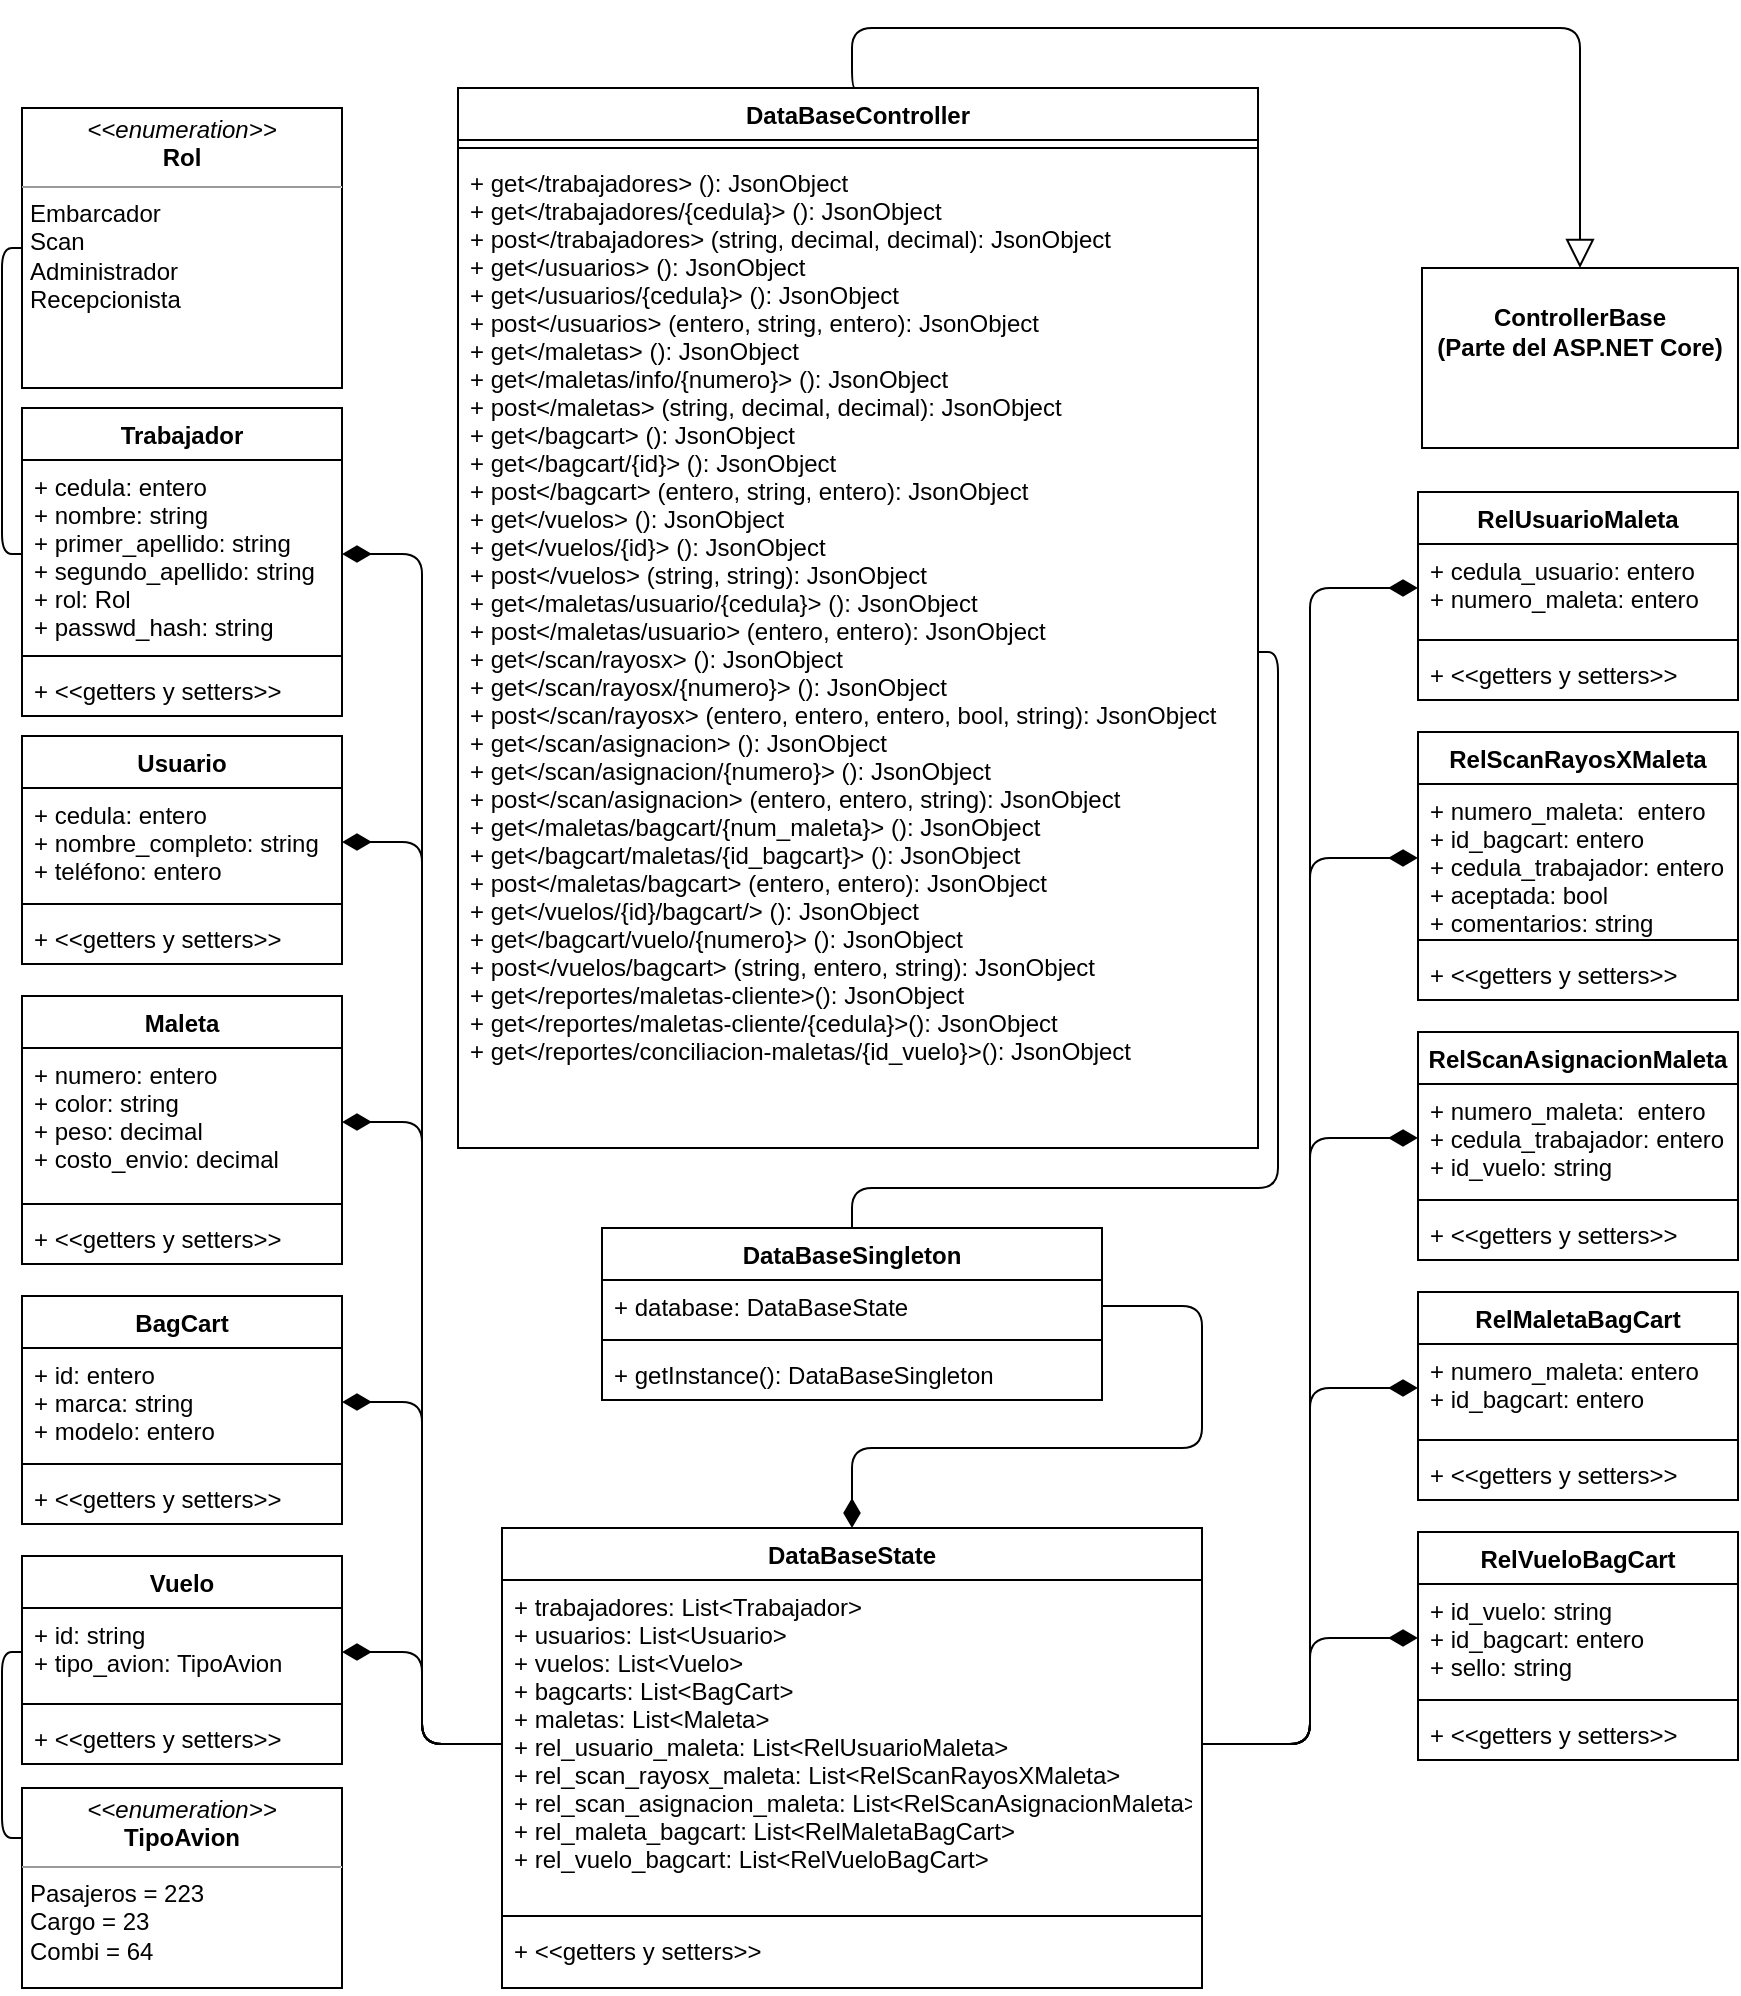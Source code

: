 <mxfile scale="1.25" border="5">
    <diagram id="zMlAiw_C9U-epZe1hOtb" name="RestAPI">
        <mxGraphModel dx="2008" dy="1547" grid="1" gridSize="10" guides="1" tooltips="1" connect="1" arrows="1" fold="1" page="1" pageScale="1" pageWidth="850" pageHeight="1100" math="0" shadow="0">
            <root>
                <mxCell id="0"/>
                <mxCell id="1" parent="0"/>
                <mxCell id="10" value="Trabajador" style="swimlane;fontStyle=1;align=center;verticalAlign=top;childLayout=stackLayout;horizontal=1;startSize=26;horizontalStack=0;resizeParent=1;resizeParentMax=0;resizeLast=0;collapsible=1;marginBottom=0;" parent="1" vertex="1">
                    <mxGeometry x="-420" y="-160" width="160" height="154" as="geometry"/>
                </mxCell>
                <mxCell id="11" value="+ cedula: entero&#10;+ nombre: string&#10;+ primer_apellido: string&#10;+ segundo_apellido: string&#10;+ rol: Rol&#10;+ passwd_hash: string" style="text;strokeColor=none;fillColor=none;align=left;verticalAlign=top;spacingLeft=4;spacingRight=4;overflow=hidden;rotatable=0;points=[[0,0.5],[1,0.5]];portConstraint=eastwest;" parent="10" vertex="1">
                    <mxGeometry y="26" width="160" height="94" as="geometry"/>
                </mxCell>
                <mxCell id="12" value="" style="line;strokeWidth=1;fillColor=none;align=left;verticalAlign=middle;spacingTop=-1;spacingLeft=3;spacingRight=3;rotatable=0;labelPosition=right;points=[];portConstraint=eastwest;" parent="10" vertex="1">
                    <mxGeometry y="120" width="160" height="8" as="geometry"/>
                </mxCell>
                <mxCell id="13" value="+ &lt;&lt;getters y setters&gt;&gt;" style="text;strokeColor=none;fillColor=none;align=left;verticalAlign=top;spacingLeft=4;spacingRight=4;overflow=hidden;rotatable=0;points=[[0,0.5],[1,0.5]];portConstraint=eastwest;" parent="10" vertex="1">
                    <mxGeometry y="128" width="160" height="26" as="geometry"/>
                </mxCell>
                <mxCell id="14" value="Usuario" style="swimlane;fontStyle=1;align=center;verticalAlign=top;childLayout=stackLayout;horizontal=1;startSize=26;horizontalStack=0;resizeParent=1;resizeParentMax=0;resizeLast=0;collapsible=1;marginBottom=0;" parent="1" vertex="1">
                    <mxGeometry x="-420" y="4" width="160" height="114" as="geometry"/>
                </mxCell>
                <mxCell id="15" value="+ cedula: entero&#10;+ nombre_completo: string&#10;+ teléfono: entero" style="text;strokeColor=none;fillColor=none;align=left;verticalAlign=top;spacingLeft=4;spacingRight=4;overflow=hidden;rotatable=0;points=[[0,0.5],[1,0.5]];portConstraint=eastwest;" parent="14" vertex="1">
                    <mxGeometry y="26" width="160" height="54" as="geometry"/>
                </mxCell>
                <mxCell id="16" value="" style="line;strokeWidth=1;fillColor=none;align=left;verticalAlign=middle;spacingTop=-1;spacingLeft=3;spacingRight=3;rotatable=0;labelPosition=right;points=[];portConstraint=eastwest;" parent="14" vertex="1">
                    <mxGeometry y="80" width="160" height="8" as="geometry"/>
                </mxCell>
                <mxCell id="17" value="+ &lt;&lt;getters y setters&gt;&gt;" style="text;strokeColor=none;fillColor=none;align=left;verticalAlign=top;spacingLeft=4;spacingRight=4;overflow=hidden;rotatable=0;points=[[0,0.5],[1,0.5]];portConstraint=eastwest;" parent="14" vertex="1">
                    <mxGeometry y="88" width="160" height="26" as="geometry"/>
                </mxCell>
                <mxCell id="18" value="&lt;p style=&quot;margin: 0px ; margin-top: 4px ; text-align: center&quot;&gt;&lt;i&gt;&amp;lt;&amp;lt;enumeration&amp;gt;&amp;gt;&lt;/i&gt;&lt;br&gt;&lt;b&gt;Rol&lt;/b&gt;&lt;/p&gt;&lt;hr size=&quot;1&quot;&gt;&lt;p style=&quot;margin: 0px ; margin-left: 4px&quot;&gt;Embarcador&lt;/p&gt;&lt;p style=&quot;margin: 0px ; margin-left: 4px&quot;&gt;Scan&lt;/p&gt;&lt;p style=&quot;margin: 0px ; margin-left: 4px&quot;&gt;Administrador&lt;/p&gt;&lt;p style=&quot;margin: 0px ; margin-left: 4px&quot;&gt;Recepcionista&lt;/p&gt;" style="verticalAlign=top;align=left;overflow=fill;fontSize=12;fontFamily=Helvetica;html=1;" parent="1" vertex="1">
                    <mxGeometry x="-420" y="-310" width="160" height="140" as="geometry"/>
                </mxCell>
                <mxCell id="19" value="BagCart" style="swimlane;fontStyle=1;align=center;verticalAlign=top;childLayout=stackLayout;horizontal=1;startSize=26;horizontalStack=0;resizeParent=1;resizeParentMax=0;resizeLast=0;collapsible=1;marginBottom=0;" parent="1" vertex="1">
                    <mxGeometry x="-420" y="284" width="160" height="114" as="geometry"/>
                </mxCell>
                <mxCell id="20" value="+ id: entero&#10;+ marca: string&#10;+ modelo: entero&#10;" style="text;strokeColor=none;fillColor=none;align=left;verticalAlign=top;spacingLeft=4;spacingRight=4;overflow=hidden;rotatable=0;points=[[0,0.5],[1,0.5]];portConstraint=eastwest;" parent="19" vertex="1">
                    <mxGeometry y="26" width="160" height="54" as="geometry"/>
                </mxCell>
                <mxCell id="21" value="" style="line;strokeWidth=1;fillColor=none;align=left;verticalAlign=middle;spacingTop=-1;spacingLeft=3;spacingRight=3;rotatable=0;labelPosition=right;points=[];portConstraint=eastwest;" parent="19" vertex="1">
                    <mxGeometry y="80" width="160" height="8" as="geometry"/>
                </mxCell>
                <mxCell id="22" value="+ &lt;&lt;getters y setters&gt;&gt;" style="text;strokeColor=none;fillColor=none;align=left;verticalAlign=top;spacingLeft=4;spacingRight=4;overflow=hidden;rotatable=0;points=[[0,0.5],[1,0.5]];portConstraint=eastwest;" parent="19" vertex="1">
                    <mxGeometry y="88" width="160" height="26" as="geometry"/>
                </mxCell>
                <mxCell id="23" value="Vuelo" style="swimlane;fontStyle=1;align=center;verticalAlign=top;childLayout=stackLayout;horizontal=1;startSize=26;horizontalStack=0;resizeParent=1;resizeParentMax=0;resizeLast=0;collapsible=1;marginBottom=0;" parent="1" vertex="1">
                    <mxGeometry x="-420" y="414" width="160" height="104" as="geometry"/>
                </mxCell>
                <mxCell id="24" value="+ id: string&#10;+ tipo_avion: TipoAvion" style="text;strokeColor=none;fillColor=none;align=left;verticalAlign=top;spacingLeft=4;spacingRight=4;overflow=hidden;rotatable=0;points=[[0,0.5],[1,0.5]];portConstraint=eastwest;" parent="23" vertex="1">
                    <mxGeometry y="26" width="160" height="44" as="geometry"/>
                </mxCell>
                <mxCell id="25" value="" style="line;strokeWidth=1;fillColor=none;align=left;verticalAlign=middle;spacingTop=-1;spacingLeft=3;spacingRight=3;rotatable=0;labelPosition=right;points=[];portConstraint=eastwest;" parent="23" vertex="1">
                    <mxGeometry y="70" width="160" height="8" as="geometry"/>
                </mxCell>
                <mxCell id="26" value="+ &lt;&lt;getters y setters&gt;&gt;" style="text;strokeColor=none;fillColor=none;align=left;verticalAlign=top;spacingLeft=4;spacingRight=4;overflow=hidden;rotatable=0;points=[[0,0.5],[1,0.5]];portConstraint=eastwest;" parent="23" vertex="1">
                    <mxGeometry y="78" width="160" height="26" as="geometry"/>
                </mxCell>
                <mxCell id="FzQNgZLuSwIJsO7pPEbH-108" style="edgeStyle=orthogonalEdgeStyle;html=1;exitX=0;exitY=0.25;exitDx=0;exitDy=0;entryX=0;entryY=0.5;entryDx=0;entryDy=0;endArrow=none;endFill=0;" edge="1" parent="1" source="31" target="24">
                    <mxGeometry relative="1" as="geometry"/>
                </mxCell>
                <mxCell id="31" value="&lt;p style=&quot;margin: 0px ; margin-top: 4px ; text-align: center&quot;&gt;&lt;i&gt;&amp;lt;&amp;lt;enumeration&amp;gt;&amp;gt;&lt;/i&gt;&lt;br&gt;&lt;b&gt;TipoAvion&lt;/b&gt;&lt;/p&gt;&lt;hr size=&quot;1&quot;&gt;&lt;p style=&quot;margin: 0px ; margin-left: 4px&quot;&gt;Pasajeros = 223&lt;br&gt;Cargo = 23&lt;br&gt;Combi = 64&lt;/p&gt;" style="verticalAlign=top;align=left;overflow=fill;fontSize=12;fontFamily=Helvetica;html=1;" parent="1" vertex="1">
                    <mxGeometry x="-420" y="530" width="160" height="100" as="geometry"/>
                </mxCell>
                <mxCell id="32" value="Maleta" style="swimlane;fontStyle=1;align=center;verticalAlign=top;childLayout=stackLayout;horizontal=1;startSize=26;horizontalStack=0;resizeParent=1;resizeParentMax=0;resizeLast=0;collapsible=1;marginBottom=0;" parent="1" vertex="1">
                    <mxGeometry x="-420" y="134" width="160" height="134" as="geometry"/>
                </mxCell>
                <mxCell id="33" value="+ numero: entero&#10;+ color: string&#10;+ peso: decimal&#10;+ costo_envio: decimal" style="text;strokeColor=none;fillColor=none;align=left;verticalAlign=top;spacingLeft=4;spacingRight=4;overflow=hidden;rotatable=0;points=[[0,0.5],[1,0.5]];portConstraint=eastwest;" parent="32" vertex="1">
                    <mxGeometry y="26" width="160" height="74" as="geometry"/>
                </mxCell>
                <mxCell id="34" value="" style="line;strokeWidth=1;fillColor=none;align=left;verticalAlign=middle;spacingTop=-1;spacingLeft=3;spacingRight=3;rotatable=0;labelPosition=right;points=[];portConstraint=eastwest;" parent="32" vertex="1">
                    <mxGeometry y="100" width="160" height="8" as="geometry"/>
                </mxCell>
                <mxCell id="35" value="+ &lt;&lt;getters y setters&gt;&gt;" style="text;strokeColor=none;fillColor=none;align=left;verticalAlign=top;spacingLeft=4;spacingRight=4;overflow=hidden;rotatable=0;points=[[0,0.5],[1,0.5]];portConstraint=eastwest;" parent="32" vertex="1">
                    <mxGeometry y="108" width="160" height="26" as="geometry"/>
                </mxCell>
                <mxCell id="105" style="edgeStyle=orthogonalEdgeStyle;html=1;exitX=0.5;exitY=0;exitDx=0;exitDy=0;entryX=1;entryY=0.5;entryDx=0;entryDy=0;startArrow=diamondThin;startFill=1;endArrow=none;endFill=0;startSize=12;targetPerimeterSpacing=0;" parent="1" source="36" target="93" edge="1">
                    <mxGeometry relative="1" as="geometry">
                        <Array as="points">
                            <mxPoint x="-5" y="360"/>
                            <mxPoint x="170" y="360"/>
                            <mxPoint x="170" y="289"/>
                        </Array>
                    </mxGeometry>
                </mxCell>
                <mxCell id="36" value="DataBaseState" style="swimlane;fontStyle=1;align=center;verticalAlign=top;childLayout=stackLayout;horizontal=1;startSize=26;horizontalStack=0;resizeParent=1;resizeParentMax=0;resizeLast=0;collapsible=1;marginBottom=0;" parent="1" vertex="1">
                    <mxGeometry x="-180" y="400" width="350" height="230" as="geometry"/>
                </mxCell>
                <mxCell id="37" value="+ trabajadores: List&lt;Trabajador&gt;&#10;+ usuarios: List&lt;Usuario&gt;&#10;+ vuelos: List&lt;Vuelo&gt;&#10;+ bagcarts: List&lt;BagCart&gt;&#10;+ maletas: List&lt;Maleta&gt;&#10;+ rel_usuario_maleta: List&lt;RelUsuarioMaleta&gt;&#10;+ rel_scan_rayosx_maleta: List&lt;RelScanRayosXMaleta&gt;&#10;+ rel_scan_asignacion_maleta: List&lt;RelScanAsignacionMaleta&gt;&#10;+ rel_maleta_bagcart: List&lt;RelMaletaBagCart&gt;&#10;+ rel_vuelo_bagcart: List&lt;RelVueloBagCart&gt;&#10;" style="text;strokeColor=none;fillColor=none;align=left;verticalAlign=top;spacingLeft=4;spacingRight=4;overflow=hidden;rotatable=0;points=[[0,0.5],[1,0.5]];portConstraint=eastwest;" parent="36" vertex="1">
                    <mxGeometry y="26" width="350" height="164" as="geometry"/>
                </mxCell>
                <mxCell id="38" value="" style="line;strokeWidth=1;fillColor=none;align=left;verticalAlign=middle;spacingTop=-1;spacingLeft=3;spacingRight=3;rotatable=0;labelPosition=right;points=[];portConstraint=eastwest;" parent="36" vertex="1">
                    <mxGeometry y="190" width="350" height="8" as="geometry"/>
                </mxCell>
                <mxCell id="39" value="+ &lt;&lt;getters y setters&gt;&gt;" style="text;strokeColor=none;fillColor=none;align=left;verticalAlign=top;spacingLeft=4;spacingRight=4;overflow=hidden;rotatable=0;points=[[0,0.5],[1,0.5]];portConstraint=eastwest;" parent="36" vertex="1">
                    <mxGeometry y="198" width="350" height="32" as="geometry"/>
                </mxCell>
                <mxCell id="40" value="RelScanRayosXMaleta" style="swimlane;fontStyle=1;align=center;verticalAlign=top;childLayout=stackLayout;horizontal=1;startSize=26;horizontalStack=0;resizeParent=1;resizeParentMax=0;resizeLast=0;collapsible=1;marginBottom=0;" parent="1" vertex="1">
                    <mxGeometry x="278" y="2" width="160" height="134" as="geometry"/>
                </mxCell>
                <mxCell id="41" value="+ numero_maleta:  entero&#10;+ id_bagcart: entero&#10;+ cedula_trabajador: entero&#10;+ aceptada: bool&#10;+ comentarios: string" style="text;strokeColor=none;fillColor=none;align=left;verticalAlign=top;spacingLeft=4;spacingRight=4;overflow=hidden;rotatable=0;points=[[0,0.5],[1,0.5]];portConstraint=eastwest;" parent="40" vertex="1">
                    <mxGeometry y="26" width="160" height="74" as="geometry"/>
                </mxCell>
                <mxCell id="42" value="" style="line;strokeWidth=1;fillColor=none;align=left;verticalAlign=middle;spacingTop=-1;spacingLeft=3;spacingRight=3;rotatable=0;labelPosition=right;points=[];portConstraint=eastwest;" parent="40" vertex="1">
                    <mxGeometry y="100" width="160" height="8" as="geometry"/>
                </mxCell>
                <mxCell id="43" value="+ &lt;&lt;getters y setters&gt;&gt;" style="text;strokeColor=none;fillColor=none;align=left;verticalAlign=top;spacingLeft=4;spacingRight=4;overflow=hidden;rotatable=0;points=[[0,0.5],[1,0.5]];portConstraint=eastwest;" parent="40" vertex="1">
                    <mxGeometry y="108" width="160" height="26" as="geometry"/>
                </mxCell>
                <mxCell id="44" value="RelUsuarioMaleta" style="swimlane;fontStyle=1;align=center;verticalAlign=top;childLayout=stackLayout;horizontal=1;startSize=26;horizontalStack=0;resizeParent=1;resizeParentMax=0;resizeLast=0;collapsible=1;marginBottom=0;" parent="1" vertex="1">
                    <mxGeometry x="278" y="-118" width="160" height="104" as="geometry"/>
                </mxCell>
                <mxCell id="45" value="+ cedula_usuario: entero&#10;+ numero_maleta: entero" style="text;strokeColor=none;fillColor=none;align=left;verticalAlign=top;spacingLeft=4;spacingRight=4;overflow=hidden;rotatable=0;points=[[0,0.5],[1,0.5]];portConstraint=eastwest;" parent="44" vertex="1">
                    <mxGeometry y="26" width="160" height="44" as="geometry"/>
                </mxCell>
                <mxCell id="46" value="" style="line;strokeWidth=1;fillColor=none;align=left;verticalAlign=middle;spacingTop=-1;spacingLeft=3;spacingRight=3;rotatable=0;labelPosition=right;points=[];portConstraint=eastwest;" parent="44" vertex="1">
                    <mxGeometry y="70" width="160" height="8" as="geometry"/>
                </mxCell>
                <mxCell id="47" value="+ &lt;&lt;getters y setters&gt;&gt;" style="text;strokeColor=none;fillColor=none;align=left;verticalAlign=top;spacingLeft=4;spacingRight=4;overflow=hidden;rotatable=0;points=[[0,0.5],[1,0.5]];portConstraint=eastwest;" parent="44" vertex="1">
                    <mxGeometry y="78" width="160" height="26" as="geometry"/>
                </mxCell>
                <mxCell id="48" value="RelScanAsignacionMaleta" style="swimlane;fontStyle=1;align=center;verticalAlign=top;childLayout=stackLayout;horizontal=1;startSize=26;horizontalStack=0;resizeParent=1;resizeParentMax=0;resizeLast=0;collapsible=1;marginBottom=0;" parent="1" vertex="1">
                    <mxGeometry x="278" y="152" width="160" height="114" as="geometry"/>
                </mxCell>
                <mxCell id="49" value="+ numero_maleta:  entero&#10;+ cedula_trabajador: entero&#10;+ id_vuelo: string" style="text;strokeColor=none;fillColor=none;align=left;verticalAlign=top;spacingLeft=4;spacingRight=4;overflow=hidden;rotatable=0;points=[[0,0.5],[1,0.5]];portConstraint=eastwest;" parent="48" vertex="1">
                    <mxGeometry y="26" width="160" height="54" as="geometry"/>
                </mxCell>
                <mxCell id="50" value="" style="line;strokeWidth=1;fillColor=none;align=left;verticalAlign=middle;spacingTop=-1;spacingLeft=3;spacingRight=3;rotatable=0;labelPosition=right;points=[];portConstraint=eastwest;" parent="48" vertex="1">
                    <mxGeometry y="80" width="160" height="8" as="geometry"/>
                </mxCell>
                <mxCell id="51" value="+ &lt;&lt;getters y setters&gt;&gt;" style="text;strokeColor=none;fillColor=none;align=left;verticalAlign=top;spacingLeft=4;spacingRight=4;overflow=hidden;rotatable=0;points=[[0,0.5],[1,0.5]];portConstraint=eastwest;" parent="48" vertex="1">
                    <mxGeometry y="88" width="160" height="26" as="geometry"/>
                </mxCell>
                <mxCell id="52" value="RelMaletaBagCart" style="swimlane;fontStyle=1;align=center;verticalAlign=top;childLayout=stackLayout;horizontal=1;startSize=26;horizontalStack=0;resizeParent=1;resizeParentMax=0;resizeLast=0;collapsible=1;marginBottom=0;" parent="1" vertex="1">
                    <mxGeometry x="278" y="282" width="160" height="104" as="geometry"/>
                </mxCell>
                <mxCell id="53" value="+ numero_maleta: entero&#10;+ id_bagcart: entero" style="text;strokeColor=none;fillColor=none;align=left;verticalAlign=top;spacingLeft=4;spacingRight=4;overflow=hidden;rotatable=0;points=[[0,0.5],[1,0.5]];portConstraint=eastwest;" parent="52" vertex="1">
                    <mxGeometry y="26" width="160" height="44" as="geometry"/>
                </mxCell>
                <mxCell id="54" value="" style="line;strokeWidth=1;fillColor=none;align=left;verticalAlign=middle;spacingTop=-1;spacingLeft=3;spacingRight=3;rotatable=0;labelPosition=right;points=[];portConstraint=eastwest;" parent="52" vertex="1">
                    <mxGeometry y="70" width="160" height="8" as="geometry"/>
                </mxCell>
                <mxCell id="55" value="+ &lt;&lt;getters y setters&gt;&gt;" style="text;strokeColor=none;fillColor=none;align=left;verticalAlign=top;spacingLeft=4;spacingRight=4;overflow=hidden;rotatable=0;points=[[0,0.5],[1,0.5]];portConstraint=eastwest;" parent="52" vertex="1">
                    <mxGeometry y="78" width="160" height="26" as="geometry"/>
                </mxCell>
                <mxCell id="56" value="RelVueloBagCart" style="swimlane;fontStyle=1;align=center;verticalAlign=top;childLayout=stackLayout;horizontal=1;startSize=26;horizontalStack=0;resizeParent=1;resizeParentMax=0;resizeLast=0;collapsible=1;marginBottom=0;" parent="1" vertex="1">
                    <mxGeometry x="278" y="402" width="160" height="114" as="geometry"/>
                </mxCell>
                <mxCell id="57" value="+ id_vuelo: string&#10;+ id_bagcart: entero&#10;+ sello: string" style="text;strokeColor=none;fillColor=none;align=left;verticalAlign=top;spacingLeft=4;spacingRight=4;overflow=hidden;rotatable=0;points=[[0,0.5],[1,0.5]];portConstraint=eastwest;" parent="56" vertex="1">
                    <mxGeometry y="26" width="160" height="54" as="geometry"/>
                </mxCell>
                <mxCell id="58" value="" style="line;strokeWidth=1;fillColor=none;align=left;verticalAlign=middle;spacingTop=-1;spacingLeft=3;spacingRight=3;rotatable=0;labelPosition=right;points=[];portConstraint=eastwest;" parent="56" vertex="1">
                    <mxGeometry y="80" width="160" height="8" as="geometry"/>
                </mxCell>
                <mxCell id="59" value="+ &lt;&lt;getters y setters&gt;&gt;" style="text;strokeColor=none;fillColor=none;align=left;verticalAlign=top;spacingLeft=4;spacingRight=4;overflow=hidden;rotatable=0;points=[[0,0.5],[1,0.5]];portConstraint=eastwest;" parent="56" vertex="1">
                    <mxGeometry y="88" width="160" height="26" as="geometry"/>
                </mxCell>
                <mxCell id="64" style="edgeStyle=orthogonalEdgeStyle;html=1;exitX=1;exitY=0.5;exitDx=0;exitDy=0;entryX=0;entryY=0.5;entryDx=0;entryDy=0;startArrow=diamondThin;startFill=1;endArrow=none;endFill=0;startSize=12;targetPerimeterSpacing=0;" parent="1" source="11" target="37" edge="1">
                    <mxGeometry relative="1" as="geometry"/>
                </mxCell>
                <mxCell id="65" style="edgeStyle=orthogonalEdgeStyle;html=1;exitX=1;exitY=0.5;exitDx=0;exitDy=0;entryX=0;entryY=0.5;entryDx=0;entryDy=0;startArrow=diamondThin;startFill=1;endArrow=none;endFill=0;startSize=12;targetPerimeterSpacing=0;" parent="1" source="15" target="37" edge="1">
                    <mxGeometry relative="1" as="geometry"/>
                </mxCell>
                <mxCell id="66" style="edgeStyle=orthogonalEdgeStyle;html=1;exitX=1;exitY=0.5;exitDx=0;exitDy=0;entryX=0;entryY=0.5;entryDx=0;entryDy=0;startArrow=diamondThin;startFill=1;endArrow=none;endFill=0;startSize=12;targetPerimeterSpacing=0;" parent="1" source="33" target="37" edge="1">
                    <mxGeometry relative="1" as="geometry"/>
                </mxCell>
                <mxCell id="67" style="edgeStyle=orthogonalEdgeStyle;html=1;exitX=1;exitY=0.5;exitDx=0;exitDy=0;entryX=0;entryY=0.5;entryDx=0;entryDy=0;startArrow=diamondThin;startFill=1;endArrow=none;endFill=0;startSize=12;targetPerimeterSpacing=0;" parent="1" source="20" target="37" edge="1">
                    <mxGeometry relative="1" as="geometry"/>
                </mxCell>
                <mxCell id="68" style="edgeStyle=orthogonalEdgeStyle;html=1;exitX=1;exitY=0.5;exitDx=0;exitDy=0;entryX=0;entryY=0.5;entryDx=0;entryDy=0;startArrow=diamondThin;startFill=1;endArrow=none;endFill=0;startSize=12;targetPerimeterSpacing=0;" parent="1" source="24" target="37" edge="1">
                    <mxGeometry relative="1" as="geometry"/>
                </mxCell>
                <mxCell id="79" value="&lt;p style=&quot;margin: 0px ; margin-top: 4px ; text-align: center&quot;&gt;&lt;br&gt;&lt;b&gt;ControllerBase&lt;br&gt;(Parte del ASP.NET Core)&lt;/b&gt;&lt;/p&gt;" style="verticalAlign=top;align=left;overflow=fill;fontSize=12;fontFamily=Helvetica;html=1;" parent="1" vertex="1">
                    <mxGeometry x="280" y="-230" width="158" height="90" as="geometry"/>
                </mxCell>
                <mxCell id="82" style="edgeStyle=orthogonalEdgeStyle;html=1;exitX=0;exitY=0.5;exitDx=0;exitDy=0;entryX=1;entryY=0.5;entryDx=0;entryDy=0;startArrow=diamondThin;startFill=1;endArrow=none;endFill=0;startSize=12;targetPerimeterSpacing=0;" parent="1" source="45" target="37" edge="1">
                    <mxGeometry relative="1" as="geometry"/>
                </mxCell>
                <mxCell id="83" style="edgeStyle=orthogonalEdgeStyle;html=1;exitX=0;exitY=0.5;exitDx=0;exitDy=0;entryX=1;entryY=0.5;entryDx=0;entryDy=0;startArrow=diamondThin;startFill=1;endArrow=none;endFill=0;startSize=12;targetPerimeterSpacing=0;" parent="1" source="41" target="37" edge="1">
                    <mxGeometry relative="1" as="geometry"/>
                </mxCell>
                <mxCell id="84" style="edgeStyle=orthogonalEdgeStyle;html=1;exitX=0;exitY=0.5;exitDx=0;exitDy=0;startArrow=diamondThin;startFill=1;endArrow=none;endFill=0;startSize=12;targetPerimeterSpacing=0;" parent="1" source="49" target="37" edge="1">
                    <mxGeometry relative="1" as="geometry"/>
                </mxCell>
                <mxCell id="85" style="edgeStyle=orthogonalEdgeStyle;html=1;exitX=0;exitY=0.5;exitDx=0;exitDy=0;entryX=1;entryY=0.5;entryDx=0;entryDy=0;startArrow=diamondThin;startFill=1;endArrow=none;endFill=0;startSize=12;targetPerimeterSpacing=0;" parent="1" source="53" target="37" edge="1">
                    <mxGeometry relative="1" as="geometry"/>
                </mxCell>
                <mxCell id="86" style="edgeStyle=orthogonalEdgeStyle;html=1;exitX=0;exitY=0.5;exitDx=0;exitDy=0;entryX=1;entryY=0.5;entryDx=0;entryDy=0;startArrow=diamondThin;startFill=1;endArrow=none;endFill=0;startSize=12;targetPerimeterSpacing=0;" parent="1" source="57" target="37" edge="1">
                    <mxGeometry relative="1" as="geometry"/>
                </mxCell>
                <mxCell id="108" style="edgeStyle=orthogonalEdgeStyle;html=1;exitX=0.5;exitY=0;exitDx=0;exitDy=0;entryX=0.5;entryY=0;entryDx=0;entryDy=0;startArrow=none;startFill=0;endArrow=block;endFill=0;startSize=12;targetPerimeterSpacing=0;endSize=12;" parent="1" source="87" target="79" edge="1">
                    <mxGeometry relative="1" as="geometry">
                        <Array as="points">
                            <mxPoint x="-5" y="-350"/>
                            <mxPoint x="359" y="-350"/>
                        </Array>
                    </mxGeometry>
                </mxCell>
                <mxCell id="87" value="DataBaseController" style="swimlane;fontStyle=1;align=center;verticalAlign=top;childLayout=stackLayout;horizontal=1;startSize=26;horizontalStack=0;resizeParent=1;resizeParentMax=0;resizeLast=0;collapsible=1;marginBottom=0;" parent="1" vertex="1">
                    <mxGeometry x="-202" y="-320" width="400" height="530" as="geometry"/>
                </mxCell>
                <mxCell id="89" value="" style="line;strokeWidth=1;fillColor=none;align=left;verticalAlign=middle;spacingTop=-1;spacingLeft=3;spacingRight=3;rotatable=0;labelPosition=right;points=[];portConstraint=eastwest;" parent="87" vertex="1">
                    <mxGeometry y="26" width="400" height="8" as="geometry"/>
                </mxCell>
                <mxCell id="90" value="+ get&lt;/trabajadores&gt; (): JsonObject &#10;+ get&lt;/trabajadores/{cedula}&gt; (): JsonObject  &#10;+ post&lt;/trabajadores&gt; (string, decimal, decimal): JsonObject &#10;+ get&lt;/usuarios&gt; (): JsonObject&#10;+ get&lt;/usuarios/{cedula}&gt; (): JsonObject &#10;+ post&lt;/usuarios&gt; (entero, string, entero): JsonObject &#10;+ get&lt;/maletas&gt; (): JsonObject &#10;+ get&lt;/maletas/info/{numero}&gt; (): JsonObject&#10;+ post&lt;/maletas&gt; (string, decimal, decimal): JsonObject &#10;+ get&lt;/bagcart&gt; (): JsonObject &#10;+ get&lt;/bagcart/{id}&gt; (): JsonObject &#10;+ post&lt;/bagcart&gt; (entero, string, entero): JsonObject &#10;+ get&lt;/vuelos&gt; (): JsonObject &#10;+ get&lt;/vuelos/{id}&gt; (): JsonObject &#10;+ post&lt;/vuelos&gt; (string, string): JsonObject &#10;+ get&lt;/maletas/usuario/{cedula}&gt; (): JsonObject &#10;+ post&lt;/maletas/usuario&gt; (entero, entero): JsonObject &#10;+ get&lt;/scan/rayosx&gt; (): JsonObject &#10;+ get&lt;/scan/rayosx/{numero}&gt; (): JsonObject &#10;+ post&lt;/scan/rayosx&gt; (entero, entero, entero, bool, string): JsonObject &#10;+ get&lt;/scan/asignacion&gt; (): JsonObject &#10;+ get&lt;/scan/asignacion/{numero}&gt; (): JsonObject &#10;+ post&lt;/scan/asignacion&gt; (entero, entero, string): JsonObject &#10;+ get&lt;/maletas/bagcart/{num_maleta}&gt; (): JsonObject &#10;+ get&lt;/bagcart/maletas/{id_bagcart}&gt; (): JsonObject &#10;+ post&lt;/maletas/bagcart&gt; (entero, entero): JsonObject&#10;+ get&lt;/vuelos/{id}/bagcart/&gt; (): JsonObject  &#10;+ get&lt;/bagcart/vuelo/{numero}&gt; (): JsonObject  &#10;+ post&lt;/vuelos/bagcart&gt; (string, entero, string): JsonObject&#10;+ get&lt;/reportes/maletas-cliente&gt;(): JsonObject &#10;+ get&lt;/reportes/maletas-cliente/{cedula}&gt;(): JsonObject &#10;+ get&lt;/reportes/conciliacion-maletas/{id_vuelo}&gt;(): JsonObject " style="text;strokeColor=none;fillColor=none;align=left;verticalAlign=top;spacingLeft=4;spacingRight=4;overflow=hidden;rotatable=0;points=[[0,0.5],[1,0.5]];portConstraint=eastwest;" parent="87" vertex="1">
                    <mxGeometry y="34" width="400" height="496" as="geometry"/>
                </mxCell>
                <mxCell id="107" style="edgeStyle=orthogonalEdgeStyle;html=1;exitX=0.5;exitY=0;exitDx=0;exitDy=0;entryX=1;entryY=0.5;entryDx=0;entryDy=0;startArrow=none;startFill=0;endArrow=none;endFill=0;startSize=12;targetPerimeterSpacing=0;" parent="1" source="92" target="90" edge="1">
                    <mxGeometry relative="1" as="geometry"/>
                </mxCell>
                <mxCell id="92" value="DataBaseSingleton" style="swimlane;fontStyle=1;align=center;verticalAlign=top;childLayout=stackLayout;horizontal=1;startSize=26;horizontalStack=0;resizeParent=1;resizeParentMax=0;resizeLast=0;collapsible=1;marginBottom=0;" parent="1" vertex="1">
                    <mxGeometry x="-130" y="250" width="250" height="86" as="geometry"/>
                </mxCell>
                <mxCell id="93" value="+ database: DataBaseState" style="text;strokeColor=none;fillColor=none;align=left;verticalAlign=top;spacingLeft=4;spacingRight=4;overflow=hidden;rotatable=0;points=[[0,0.5],[1,0.5]];portConstraint=eastwest;" parent="92" vertex="1">
                    <mxGeometry y="26" width="250" height="26" as="geometry"/>
                </mxCell>
                <mxCell id="94" value="" style="line;strokeWidth=1;fillColor=none;align=left;verticalAlign=middle;spacingTop=-1;spacingLeft=3;spacingRight=3;rotatable=0;labelPosition=right;points=[];portConstraint=eastwest;" parent="92" vertex="1">
                    <mxGeometry y="52" width="250" height="8" as="geometry"/>
                </mxCell>
                <mxCell id="95" value="+ getInstance(): DataBaseSingleton" style="text;strokeColor=none;fillColor=none;align=left;verticalAlign=top;spacingLeft=4;spacingRight=4;overflow=hidden;rotatable=0;points=[[0,0.5],[1,0.5]];portConstraint=eastwest;" parent="92" vertex="1">
                    <mxGeometry y="60" width="250" height="26" as="geometry"/>
                </mxCell>
                <mxCell id="FzQNgZLuSwIJsO7pPEbH-109" style="edgeStyle=orthogonalEdgeStyle;html=1;exitX=0;exitY=0.5;exitDx=0;exitDy=0;entryX=0;entryY=0.5;entryDx=0;entryDy=0;endArrow=none;endFill=0;" edge="1" parent="1" source="11" target="18">
                    <mxGeometry relative="1" as="geometry"/>
                </mxCell>
            </root>
        </mxGraphModel>
    </diagram>
    <diagram id="p9nlQ6LyRMUojMayBLSs" name="AppWeb">
        <mxGraphModel dx="786" dy="1569" grid="1" gridSize="10" guides="1" tooltips="1" connect="1" arrows="1" fold="1" page="1" pageScale="1" pageWidth="850" pageHeight="1100" math="0" shadow="0">
            <root>
                <mxCell id="XGzXH-jiWoaoN8uKTZFn-0"/>
                <mxCell id="XGzXH-jiWoaoN8uKTZFn-1" parent="XGzXH-jiWoaoN8uKTZFn-0"/>
                <mxCell id="1W_4n957s7nIiJNhzIWz-0" value="Login" style="swimlane;fontStyle=1;align=center;verticalAlign=top;childLayout=stackLayout;horizontal=1;startSize=26;horizontalStack=0;resizeParent=1;resizeParentMax=0;resizeLast=0;collapsible=1;marginBottom=0;" parent="XGzXH-jiWoaoN8uKTZFn-1" vertex="1">
                    <mxGeometry x="65" y="-364" width="170" height="114" as="geometry"/>
                </mxCell>
                <mxCell id="1W_4n957s7nIiJNhzIWz-1" value="+ usuario: TextBox&#10;+ password: TextBox" style="text;strokeColor=none;fillColor=none;align=left;verticalAlign=top;spacingLeft=4;spacingRight=4;overflow=hidden;rotatable=0;points=[[0,0.5],[1,0.5]];portConstraint=eastwest;" parent="1W_4n957s7nIiJNhzIWz-0" vertex="1">
                    <mxGeometry y="26" width="170" height="54" as="geometry"/>
                </mxCell>
                <mxCell id="1W_4n957s7nIiJNhzIWz-2" value="" style="line;strokeWidth=1;fillColor=none;align=left;verticalAlign=middle;spacingTop=-1;spacingLeft=3;spacingRight=3;rotatable=0;labelPosition=right;points=[];portConstraint=eastwest;" parent="1W_4n957s7nIiJNhzIWz-0" vertex="1">
                    <mxGeometry y="80" width="170" height="8" as="geometry"/>
                </mxCell>
                <mxCell id="1W_4n957s7nIiJNhzIWz-3" value="+ login(): bool" style="text;strokeColor=none;fillColor=none;align=left;verticalAlign=top;spacingLeft=4;spacingRight=4;overflow=hidden;rotatable=0;points=[[0,0.5],[1,0.5]];portConstraint=eastwest;" parent="1W_4n957s7nIiJNhzIWz-0" vertex="1">
                    <mxGeometry y="88" width="170" height="26" as="geometry"/>
                </mxCell>
                <mxCell id="1W_4n957s7nIiJNhzIWz-4" value="RegistroTrabajadores" style="swimlane;fontStyle=1;align=center;verticalAlign=top;childLayout=stackLayout;horizontal=1;startSize=26;horizontalStack=0;resizeParent=1;resizeParentMax=0;resizeLast=0;collapsible=1;marginBottom=0;" parent="XGzXH-jiWoaoN8uKTZFn-1" vertex="1">
                    <mxGeometry x="70" y="-238" width="165" height="154" as="geometry"/>
                </mxCell>
                <mxCell id="1W_4n957s7nIiJNhzIWz-5" value="+ cedula: TextBox&#10;+ nombre: TextBox&#10;+ primer_apellido: TextBox&#10;+ segundo_apellido: TextBox&#10;+ rol: DropDown&#10;+ password: TextBox &#10;&#10;" style="text;strokeColor=none;fillColor=none;align=left;verticalAlign=top;spacingLeft=4;spacingRight=4;overflow=hidden;rotatable=0;points=[[0,0.5],[1,0.5]];portConstraint=eastwest;" parent="1W_4n957s7nIiJNhzIWz-4" vertex="1">
                    <mxGeometry y="26" width="165" height="94" as="geometry"/>
                </mxCell>
                <mxCell id="1W_4n957s7nIiJNhzIWz-6" value="" style="line;strokeWidth=1;fillColor=none;align=left;verticalAlign=middle;spacingTop=-1;spacingLeft=3;spacingRight=3;rotatable=0;labelPosition=right;points=[];portConstraint=eastwest;" parent="1W_4n957s7nIiJNhzIWz-4" vertex="1">
                    <mxGeometry y="120" width="165" height="8" as="geometry"/>
                </mxCell>
                <mxCell id="1W_4n957s7nIiJNhzIWz-7" value="+ registrar(): void" style="text;strokeColor=none;fillColor=none;align=left;verticalAlign=top;spacingLeft=4;spacingRight=4;overflow=hidden;rotatable=0;points=[[0,0.5],[1,0.5]];portConstraint=eastwest;" parent="1W_4n957s7nIiJNhzIWz-4" vertex="1">
                    <mxGeometry y="128" width="165" height="26" as="geometry"/>
                </mxCell>
                <mxCell id="1W_4n957s7nIiJNhzIWz-8" value="RegistrarUsuario" style="swimlane;fontStyle=1;align=center;verticalAlign=top;childLayout=stackLayout;horizontal=1;startSize=26;horizontalStack=0;resizeParent=1;resizeParentMax=0;resizeLast=0;collapsible=1;marginBottom=0;" parent="XGzXH-jiWoaoN8uKTZFn-1" vertex="1">
                    <mxGeometry x="720" y="190" width="175" height="114" as="geometry"/>
                </mxCell>
                <mxCell id="1W_4n957s7nIiJNhzIWz-9" value="+ cedula: TextBox&#10;+ nombre_completo: TextBox&#10;+ teléfono: TextBox" style="text;strokeColor=none;fillColor=none;align=left;verticalAlign=top;spacingLeft=4;spacingRight=4;overflow=hidden;rotatable=0;points=[[0,0.5],[1,0.5]];portConstraint=eastwest;" parent="1W_4n957s7nIiJNhzIWz-8" vertex="1">
                    <mxGeometry y="26" width="175" height="54" as="geometry"/>
                </mxCell>
                <mxCell id="1W_4n957s7nIiJNhzIWz-10" value="" style="line;strokeWidth=1;fillColor=none;align=left;verticalAlign=middle;spacingTop=-1;spacingLeft=3;spacingRight=3;rotatable=0;labelPosition=right;points=[];portConstraint=eastwest;" parent="1W_4n957s7nIiJNhzIWz-8" vertex="1">
                    <mxGeometry y="80" width="175" height="8" as="geometry"/>
                </mxCell>
                <mxCell id="1W_4n957s7nIiJNhzIWz-11" value="+ registrar(): void" style="text;strokeColor=none;fillColor=none;align=left;verticalAlign=top;spacingLeft=4;spacingRight=4;overflow=hidden;rotatable=0;points=[[0,0.5],[1,0.5]];portConstraint=eastwest;" parent="1W_4n957s7nIiJNhzIWz-8" vertex="1">
                    <mxGeometry y="88" width="175" height="26" as="geometry"/>
                </mxCell>
                <mxCell id="1W_4n957s7nIiJNhzIWz-12" value="CreacionMaletas" style="swimlane;fontStyle=1;align=center;verticalAlign=top;childLayout=stackLayout;horizontal=1;startSize=26;horizontalStack=0;resizeParent=1;resizeParentMax=0;resizeLast=0;collapsible=1;marginBottom=0;" parent="XGzXH-jiWoaoN8uKTZFn-1" vertex="1">
                    <mxGeometry x="720" y="-400" width="160" height="284" as="geometry"/>
                </mxCell>
                <mxCell id="sUX3TbaidOLb8epGmt34-34" value="+ numero: TextBox&#10;+ color: TextBox&#10;+ peso: TextBox&#10;+ costo_envio: TextBox&#10;+ xml_file: TextBox&#10;+ pdf_file: TextBox" style="text;strokeColor=none;fillColor=none;align=left;verticalAlign=top;spacingLeft=4;spacingRight=4;overflow=hidden;rotatable=0;points=[[0,0.5],[1,0.5]];portConstraint=eastwest;" parent="1W_4n957s7nIiJNhzIWz-12" vertex="1">
                    <mxGeometry y="26" width="160" height="94" as="geometry"/>
                </mxCell>
                <mxCell id="1W_4n957s7nIiJNhzIWz-13" value="+ numero: TextBox&#10;+ color: TextBox&#10;+ peso: TextBox&#10;+ costo_envio: TextBox&#10;+ xml_file: TextBox&#10;+ pdf_file: TextBox" style="text;strokeColor=none;fillColor=none;align=left;verticalAlign=top;spacingLeft=4;spacingRight=4;overflow=hidden;rotatable=0;points=[[0,0.5],[1,0.5]];portConstraint=eastwest;" parent="1W_4n957s7nIiJNhzIWz-12" vertex="1">
                    <mxGeometry y="120" width="160" height="94" as="geometry"/>
                </mxCell>
                <mxCell id="1W_4n957s7nIiJNhzIWz-14" value="" style="line;strokeWidth=1;fillColor=none;align=left;verticalAlign=middle;spacingTop=-1;spacingLeft=3;spacingRight=3;rotatable=0;labelPosition=right;points=[];portConstraint=eastwest;" parent="1W_4n957s7nIiJNhzIWz-12" vertex="1">
                    <mxGeometry y="214" width="160" height="8" as="geometry"/>
                </mxCell>
                <mxCell id="1W_4n957s7nIiJNhzIWz-15" value="+ crear_maleta(): void&#10;+ gen_xml(): void&#10;+ gen_pdf(): void" style="text;strokeColor=none;fillColor=none;align=left;verticalAlign=top;spacingLeft=4;spacingRight=4;overflow=hidden;rotatable=0;points=[[0,0.5],[1,0.5]];portConstraint=eastwest;" parent="1W_4n957s7nIiJNhzIWz-12" vertex="1">
                    <mxGeometry y="222" width="160" height="62" as="geometry"/>
                </mxCell>
                <mxCell id="1W_4n957s7nIiJNhzIWz-20" value="CreacionBagCart" style="swimlane;fontStyle=1;align=center;verticalAlign=top;childLayout=stackLayout;horizontal=1;startSize=26;horizontalStack=0;resizeParent=1;resizeParentMax=0;resizeLast=0;collapsible=1;marginBottom=0;" parent="XGzXH-jiWoaoN8uKTZFn-1" vertex="1">
                    <mxGeometry x="60" y="-73" width="175" height="104" as="geometry"/>
                </mxCell>
                <mxCell id="1W_4n957s7nIiJNhzIWz-21" value="+ marca: TextBox&#10;+ modelo: TextBox&#10;" style="text;strokeColor=none;fillColor=none;align=left;verticalAlign=top;spacingLeft=4;spacingRight=4;overflow=hidden;rotatable=0;points=[[0,0.5],[1,0.5]];portConstraint=eastwest;" parent="1W_4n957s7nIiJNhzIWz-20" vertex="1">
                    <mxGeometry y="26" width="175" height="44" as="geometry"/>
                </mxCell>
                <mxCell id="1W_4n957s7nIiJNhzIWz-22" value="" style="line;strokeWidth=1;fillColor=none;align=left;verticalAlign=middle;spacingTop=-1;spacingLeft=3;spacingRight=3;rotatable=0;labelPosition=right;points=[];portConstraint=eastwest;" parent="1W_4n957s7nIiJNhzIWz-20" vertex="1">
                    <mxGeometry y="70" width="175" height="8" as="geometry"/>
                </mxCell>
                <mxCell id="1W_4n957s7nIiJNhzIWz-23" value="+ crear(): void" style="text;strokeColor=none;fillColor=none;align=left;verticalAlign=top;spacingLeft=4;spacingRight=4;overflow=hidden;rotatable=0;points=[[0,0.5],[1,0.5]];portConstraint=eastwest;" parent="1W_4n957s7nIiJNhzIWz-20" vertex="1">
                    <mxGeometry y="78" width="175" height="26" as="geometry"/>
                </mxCell>
                <mxCell id="1W_4n957s7nIiJNhzIWz-24" value="AsignacionAvionVuelo" style="swimlane;fontStyle=1;align=center;verticalAlign=top;childLayout=stackLayout;horizontal=1;startSize=26;horizontalStack=0;resizeParent=1;resizeParentMax=0;resizeLast=0;collapsible=1;marginBottom=0;" parent="XGzXH-jiWoaoN8uKTZFn-1" vertex="1">
                    <mxGeometry x="720" y="60" width="160" height="104" as="geometry"/>
                </mxCell>
                <mxCell id="1W_4n957s7nIiJNhzIWz-25" value="+ num_vuelo: TextBox&#10;+ tipo_avion: DropDown" style="text;strokeColor=none;fillColor=none;align=left;verticalAlign=top;spacingLeft=4;spacingRight=4;overflow=hidden;rotatable=0;points=[[0,0.5],[1,0.5]];portConstraint=eastwest;" parent="1W_4n957s7nIiJNhzIWz-24" vertex="1">
                    <mxGeometry y="26" width="160" height="44" as="geometry"/>
                </mxCell>
                <mxCell id="1W_4n957s7nIiJNhzIWz-26" value="" style="line;strokeWidth=1;fillColor=none;align=left;verticalAlign=middle;spacingTop=-1;spacingLeft=3;spacingRight=3;rotatable=0;labelPosition=right;points=[];portConstraint=eastwest;" parent="1W_4n957s7nIiJNhzIWz-24" vertex="1">
                    <mxGeometry y="70" width="160" height="8" as="geometry"/>
                </mxCell>
                <mxCell id="1W_4n957s7nIiJNhzIWz-27" value="+ asignar(type): type" style="text;strokeColor=none;fillColor=none;align=left;verticalAlign=top;spacingLeft=4;spacingRight=4;overflow=hidden;rotatable=0;points=[[0,0.5],[1,0.5]];portConstraint=eastwest;" parent="1W_4n957s7nIiJNhzIWz-24" vertex="1">
                    <mxGeometry y="78" width="160" height="26" as="geometry"/>
                </mxCell>
                <mxCell id="1W_4n957s7nIiJNhzIWz-28" value="AsignacionBagCartVuelo" style="swimlane;fontStyle=1;align=center;verticalAlign=top;childLayout=stackLayout;horizontal=1;startSize=26;horizontalStack=0;resizeParent=1;resizeParentMax=0;resizeLast=0;collapsible=1;marginBottom=0;" parent="XGzXH-jiWoaoN8uKTZFn-1" vertex="1">
                    <mxGeometry x="90" y="46" width="145" height="104" as="geometry"/>
                </mxCell>
                <mxCell id="1W_4n957s7nIiJNhzIWz-29" value="+ id_bagcart: TextBox&#10;+ num_vuelo: TextBox&#10;" style="text;strokeColor=none;fillColor=none;align=left;verticalAlign=top;spacingLeft=4;spacingRight=4;overflow=hidden;rotatable=0;points=[[0,0.5],[1,0.5]];portConstraint=eastwest;" parent="1W_4n957s7nIiJNhzIWz-28" vertex="1">
                    <mxGeometry y="26" width="145" height="44" as="geometry"/>
                </mxCell>
                <mxCell id="1W_4n957s7nIiJNhzIWz-30" value="" style="line;strokeWidth=1;fillColor=none;align=left;verticalAlign=middle;spacingTop=-1;spacingLeft=3;spacingRight=3;rotatable=0;labelPosition=right;points=[];portConstraint=eastwest;" parent="1W_4n957s7nIiJNhzIWz-28" vertex="1">
                    <mxGeometry y="70" width="145" height="8" as="geometry"/>
                </mxCell>
                <mxCell id="1W_4n957s7nIiJNhzIWz-31" value="+ asignar(): void" style="text;strokeColor=none;fillColor=none;align=left;verticalAlign=top;spacingLeft=4;spacingRight=4;overflow=hidden;rotatable=0;points=[[0,0.5],[1,0.5]];portConstraint=eastwest;" parent="1W_4n957s7nIiJNhzIWz-28" vertex="1">
                    <mxGeometry y="78" width="145" height="26" as="geometry"/>
                </mxCell>
                <mxCell id="1W_4n957s7nIiJNhzIWz-32" value="CierreBagCart" style="swimlane;fontStyle=1;align=center;verticalAlign=top;childLayout=stackLayout;horizontal=1;startSize=26;horizontalStack=0;resizeParent=1;resizeParentMax=0;resizeLast=0;collapsible=1;marginBottom=0;" parent="XGzXH-jiWoaoN8uKTZFn-1" vertex="1">
                    <mxGeometry x="75" y="160" width="160" height="104" as="geometry"/>
                </mxCell>
                <mxCell id="1W_4n957s7nIiJNhzIWz-33" value="+ id_bagcart: TextBox&#10;+ num_vuelo: Label" style="text;strokeColor=none;fillColor=none;align=left;verticalAlign=top;spacingLeft=4;spacingRight=4;overflow=hidden;rotatable=0;points=[[0,0.5],[1,0.5]];portConstraint=eastwest;" parent="1W_4n957s7nIiJNhzIWz-32" vertex="1">
                    <mxGeometry y="26" width="160" height="44" as="geometry"/>
                </mxCell>
                <mxCell id="1W_4n957s7nIiJNhzIWz-34" value="" style="line;strokeWidth=1;fillColor=none;align=left;verticalAlign=middle;spacingTop=-1;spacingLeft=3;spacingRight=3;rotatable=0;labelPosition=right;points=[];portConstraint=eastwest;" parent="1W_4n957s7nIiJNhzIWz-32" vertex="1">
                    <mxGeometry y="70" width="160" height="8" as="geometry"/>
                </mxCell>
                <mxCell id="1W_4n957s7nIiJNhzIWz-35" value="+ sellar(): void" style="text;strokeColor=none;fillColor=none;align=left;verticalAlign=top;spacingLeft=4;spacingRight=4;overflow=hidden;rotatable=0;points=[[0,0.5],[1,0.5]];portConstraint=eastwest;" parent="1W_4n957s7nIiJNhzIWz-32" vertex="1">
                    <mxGeometry y="78" width="160" height="26" as="geometry"/>
                </mxCell>
                <mxCell id="1W_4n957s7nIiJNhzIWz-36" value="Reportes" style="swimlane;fontStyle=1;align=center;verticalAlign=top;childLayout=stackLayout;horizontal=1;startSize=26;horizontalStack=0;resizeParent=1;resizeParentMax=0;resizeLast=0;collapsible=1;marginBottom=0;" parent="XGzXH-jiWoaoN8uKTZFn-1" vertex="1">
                    <mxGeometry x="720" y="-73" width="180" height="100" as="geometry"/>
                </mxCell>
                <mxCell id="1W_4n957s7nIiJNhzIWz-37" value="+ título: TextBox" style="text;strokeColor=none;fillColor=none;align=left;verticalAlign=top;spacingLeft=4;spacingRight=4;overflow=hidden;rotatable=0;points=[[0,0.5],[1,0.5]];portConstraint=eastwest;" parent="1W_4n957s7nIiJNhzIWz-36" vertex="1">
                    <mxGeometry y="26" width="180" height="26" as="geometry"/>
                </mxCell>
                <mxCell id="1W_4n957s7nIiJNhzIWz-38" value="" style="line;strokeWidth=1;fillColor=none;align=left;verticalAlign=middle;spacingTop=-1;spacingLeft=3;spacingRight=3;rotatable=0;labelPosition=right;points=[];portConstraint=eastwest;" parent="1W_4n957s7nIiJNhzIWz-36" vertex="1">
                    <mxGeometry y="52" width="180" height="8" as="geometry"/>
                </mxCell>
                <mxCell id="1W_4n957s7nIiJNhzIWz-39" value="+ maletas_x_cliente(): void&#10;+ conciliacion_maletas(): void" style="text;strokeColor=none;fillColor=none;align=left;verticalAlign=top;spacingLeft=4;spacingRight=4;overflow=hidden;rotatable=0;points=[[0,0.5],[1,0.5]];portConstraint=eastwest;" parent="1W_4n957s7nIiJNhzIWz-36" vertex="1">
                    <mxGeometry y="60" width="180" height="40" as="geometry"/>
                </mxCell>
                <mxCell id="xKkznaOlj7KRd1Oq68v9-0" value="Poster" style="swimlane;fontStyle=1;align=center;verticalAlign=top;childLayout=stackLayout;horizontal=1;startSize=26;horizontalStack=0;resizeParent=1;resizeParentMax=0;resizeLast=0;collapsible=1;marginBottom=0;" parent="XGzXH-jiWoaoN8uKTZFn-1" vertex="1">
                    <mxGeometry x="410" y="-238" width="120" height="114" as="geometry"/>
                </mxCell>
                <mxCell id="xKkznaOlj7KRd1Oq68v9-1" value="- ruta: string&#10;- post_data: object&#10;+ response: Label" style="text;strokeColor=none;fillColor=none;align=left;verticalAlign=top;spacingLeft=4;spacingRight=4;overflow=hidden;rotatable=0;points=[[0,0.5],[1,0.5]];portConstraint=eastwest;" parent="xKkznaOlj7KRd1Oq68v9-0" vertex="1">
                    <mxGeometry y="26" width="120" height="54" as="geometry"/>
                </mxCell>
                <mxCell id="xKkznaOlj7KRd1Oq68v9-2" value="" style="line;strokeWidth=1;fillColor=none;align=left;verticalAlign=middle;spacingTop=-1;spacingLeft=3;spacingRight=3;rotatable=0;labelPosition=right;points=[];portConstraint=eastwest;" parent="xKkznaOlj7KRd1Oq68v9-0" vertex="1">
                    <mxGeometry y="80" width="120" height="8" as="geometry"/>
                </mxCell>
                <mxCell id="xKkznaOlj7KRd1Oq68v9-3" value="+ post(): JsonObject" style="text;strokeColor=none;fillColor=none;align=left;verticalAlign=top;spacingLeft=4;spacingRight=4;overflow=hidden;rotatable=0;points=[[0,0.5],[1,0.5]];portConstraint=eastwest;" parent="xKkznaOlj7KRd1Oq68v9-0" vertex="1">
                    <mxGeometry y="88" width="120" height="26" as="geometry"/>
                </mxCell>
                <mxCell id="MpVOw1GVyNNHOjWoHncA-0" value="EstadoAplicación" style="swimlane;fontStyle=1;align=center;verticalAlign=top;childLayout=stackLayout;horizontal=1;startSize=26;horizontalStack=0;resizeParent=1;resizeParentMax=0;resizeLast=0;collapsible=1;marginBottom=0;" parent="XGzXH-jiWoaoN8uKTZFn-1" vertex="1">
                    <mxGeometry x="360" y="-90" width="230" height="230" as="geometry"/>
                </mxCell>
                <mxCell id="MpVOw1GVyNNHOjWoHncA-1" value="- cedula_usuario: entero&#10;- passwd_hash: string&#10;- server_addr: string" style="text;strokeColor=none;fillColor=none;align=left;verticalAlign=top;spacingLeft=4;spacingRight=4;overflow=hidden;rotatable=0;points=[[0,0.5],[1,0.5]];portConstraint=eastwest;" parent="MpVOw1GVyNNHOjWoHncA-0" vertex="1">
                    <mxGeometry y="26" width="230" height="54" as="geometry"/>
                </mxCell>
                <mxCell id="MpVOw1GVyNNHOjWoHncA-2" value="" style="line;strokeWidth=1;fillColor=none;align=left;verticalAlign=middle;spacingTop=-1;spacingLeft=3;spacingRight=3;rotatable=0;labelPosition=right;points=[];portConstraint=eastwest;" parent="MpVOw1GVyNNHOjWoHncA-0" vertex="1">
                    <mxGeometry y="80" width="230" height="8" as="geometry"/>
                </mxCell>
                <mxCell id="MpVOw1GVyNNHOjWoHncA-3" value="+ abrir_login(): void&#10;+ abrir_registro_trabajadores(): void&#10;+ abrir_registrar_usuario(): void&#10;+ abrir_creacion_maletas(): void&#10;+ abrir_creacion_bagcart(): void&#10;+ abrir_cerrar_bagcart(): void&#10;+ abrir_asignacion_avion_vuelo(): void&#10;+ abrir_adignacion_bagcart_vuelo(): void&#10;+ abrir_reportes(): void" style="text;strokeColor=none;fillColor=none;align=left;verticalAlign=top;spacingLeft=4;spacingRight=4;overflow=hidden;rotatable=0;points=[[0,0.5],[1,0.5]];portConstraint=eastwest;" parent="MpVOw1GVyNNHOjWoHncA-0" vertex="1">
                    <mxGeometry y="88" width="230" height="142" as="geometry"/>
                </mxCell>
                <mxCell id="sUX3TbaidOLb8epGmt34-11" style="edgeStyle=orthogonalEdgeStyle;html=1;exitX=1;exitY=0.5;exitDx=0;exitDy=0;entryX=0;entryY=0.5;entryDx=0;entryDy=0;startArrow=diamondThin;startFill=1;endArrow=none;endFill=0;startSize=12;" parent="XGzXH-jiWoaoN8uKTZFn-1" source="1W_4n957s7nIiJNhzIWz-1" target="MpVOw1GVyNNHOjWoHncA-1" edge="1">
                    <mxGeometry relative="1" as="geometry"/>
                </mxCell>
                <mxCell id="sUX3TbaidOLb8epGmt34-12" style="edgeStyle=orthogonalEdgeStyle;html=1;exitX=1;exitY=0.5;exitDx=0;exitDy=0;entryX=0;entryY=0.5;entryDx=0;entryDy=0;startArrow=diamondThin;startFill=1;endArrow=none;endFill=0;startSize=12;" parent="XGzXH-jiWoaoN8uKTZFn-1" source="1W_4n957s7nIiJNhzIWz-5" target="MpVOw1GVyNNHOjWoHncA-1" edge="1">
                    <mxGeometry relative="1" as="geometry"/>
                </mxCell>
                <mxCell id="sUX3TbaidOLb8epGmt34-13" style="edgeStyle=orthogonalEdgeStyle;html=1;exitX=1;exitY=0.5;exitDx=0;exitDy=0;entryX=0;entryY=0.5;entryDx=0;entryDy=0;startArrow=diamondThin;startFill=1;endArrow=none;endFill=0;startSize=12;" parent="XGzXH-jiWoaoN8uKTZFn-1" source="1W_4n957s7nIiJNhzIWz-21" target="MpVOw1GVyNNHOjWoHncA-1" edge="1">
                    <mxGeometry relative="1" as="geometry"/>
                </mxCell>
                <mxCell id="sUX3TbaidOLb8epGmt34-15" style="edgeStyle=orthogonalEdgeStyle;html=1;exitX=1;exitY=0.5;exitDx=0;exitDy=0;entryX=0;entryY=0.5;entryDx=0;entryDy=0;startArrow=diamondThin;startFill=1;endArrow=none;endFill=0;startSize=12;" parent="XGzXH-jiWoaoN8uKTZFn-1" source="1W_4n957s7nIiJNhzIWz-29" target="MpVOw1GVyNNHOjWoHncA-1" edge="1">
                    <mxGeometry relative="1" as="geometry"/>
                </mxCell>
                <mxCell id="sUX3TbaidOLb8epGmt34-21" style="edgeStyle=orthogonalEdgeStyle;html=1;exitX=1;exitY=0.5;exitDx=0;exitDy=0;entryX=0;entryY=0.5;entryDx=0;entryDy=0;startArrow=diamondThin;startFill=1;endArrow=none;endFill=0;startSize=12;" parent="XGzXH-jiWoaoN8uKTZFn-1" source="1W_4n957s7nIiJNhzIWz-33" target="MpVOw1GVyNNHOjWoHncA-1" edge="1">
                    <mxGeometry relative="1" as="geometry"/>
                </mxCell>
                <mxCell id="sUX3TbaidOLb8epGmt34-28" style="edgeStyle=orthogonalEdgeStyle;html=1;exitX=0;exitY=0.5;exitDx=0;exitDy=0;entryX=1;entryY=0.5;entryDx=0;entryDy=0;startArrow=diamondThin;startFill=1;endArrow=none;endFill=0;startSize=12;" parent="XGzXH-jiWoaoN8uKTZFn-1" source="1W_4n957s7nIiJNhzIWz-9" target="MpVOw1GVyNNHOjWoHncA-1" edge="1">
                    <mxGeometry relative="1" as="geometry"/>
                </mxCell>
                <mxCell id="sUX3TbaidOLb8epGmt34-31" style="edgeStyle=orthogonalEdgeStyle;html=1;exitX=0;exitY=0.5;exitDx=0;exitDy=0;entryX=1;entryY=0.5;entryDx=0;entryDy=0;startArrow=diamondThin;startFill=1;endArrow=none;endFill=0;startSize=12;" parent="XGzXH-jiWoaoN8uKTZFn-1" source="1W_4n957s7nIiJNhzIWz-25" target="MpVOw1GVyNNHOjWoHncA-1" edge="1">
                    <mxGeometry relative="1" as="geometry"/>
                </mxCell>
                <mxCell id="sUX3TbaidOLb8epGmt34-33" style="edgeStyle=orthogonalEdgeStyle;html=1;exitX=0;exitY=0.5;exitDx=0;exitDy=0;entryX=1;entryY=0.5;entryDx=0;entryDy=0;startArrow=diamondThin;startFill=1;endArrow=none;endFill=0;startSize=12;" parent="XGzXH-jiWoaoN8uKTZFn-1" source="1W_4n957s7nIiJNhzIWz-37" target="MpVOw1GVyNNHOjWoHncA-1" edge="1">
                    <mxGeometry relative="1" as="geometry"/>
                </mxCell>
                <mxCell id="sUX3TbaidOLb8epGmt34-35" style="edgeStyle=orthogonalEdgeStyle;html=1;exitX=0;exitY=0.5;exitDx=0;exitDy=0;entryX=1;entryY=0.5;entryDx=0;entryDy=0;startArrow=diamondThin;startFill=1;endArrow=none;endFill=0;startSize=12;" parent="XGzXH-jiWoaoN8uKTZFn-1" source="sUX3TbaidOLb8epGmt34-34" target="MpVOw1GVyNNHOjWoHncA-1" edge="1">
                    <mxGeometry relative="1" as="geometry"/>
                </mxCell>
                <mxCell id="sUX3TbaidOLb8epGmt34-36" style="edgeStyle=orthogonalEdgeStyle;html=1;exitX=1;exitY=0.5;exitDx=0;exitDy=0;entryX=0;entryY=0.5;entryDx=0;entryDy=0;startArrow=none;startFill=0;endArrow=block;endFill=0;startSize=12;" parent="XGzXH-jiWoaoN8uKTZFn-1" source="1W_4n957s7nIiJNhzIWz-3" target="xKkznaOlj7KRd1Oq68v9-1" edge="1">
                    <mxGeometry relative="1" as="geometry"/>
                </mxCell>
                <mxCell id="sUX3TbaidOLb8epGmt34-37" style="edgeStyle=orthogonalEdgeStyle;html=1;exitX=1;exitY=0.5;exitDx=0;exitDy=0;entryX=0;entryY=0.5;entryDx=0;entryDy=0;startArrow=none;startFill=0;endArrow=block;endFill=0;startSize=12;" parent="XGzXH-jiWoaoN8uKTZFn-1" source="1W_4n957s7nIiJNhzIWz-7" target="xKkznaOlj7KRd1Oq68v9-1" edge="1">
                    <mxGeometry relative="1" as="geometry"/>
                </mxCell>
                <mxCell id="sUX3TbaidOLb8epGmt34-38" style="edgeStyle=orthogonalEdgeStyle;html=1;exitX=1;exitY=0.5;exitDx=0;exitDy=0;entryX=0;entryY=0.5;entryDx=0;entryDy=0;startArrow=none;startFill=0;endArrow=block;endFill=0;startSize=12;" parent="XGzXH-jiWoaoN8uKTZFn-1" source="1W_4n957s7nIiJNhzIWz-23" target="xKkznaOlj7KRd1Oq68v9-1" edge="1">
                    <mxGeometry relative="1" as="geometry"/>
                </mxCell>
                <mxCell id="sUX3TbaidOLb8epGmt34-39" style="edgeStyle=orthogonalEdgeStyle;html=1;exitX=1;exitY=0.5;exitDx=0;exitDy=0;entryX=0;entryY=0.5;entryDx=0;entryDy=0;startArrow=none;startFill=0;endArrow=block;endFill=0;startSize=12;" parent="XGzXH-jiWoaoN8uKTZFn-1" source="1W_4n957s7nIiJNhzIWz-31" target="xKkznaOlj7KRd1Oq68v9-1" edge="1">
                    <mxGeometry relative="1" as="geometry"/>
                </mxCell>
                <mxCell id="sUX3TbaidOLb8epGmt34-41" style="edgeStyle=orthogonalEdgeStyle;html=1;exitX=1;exitY=0.5;exitDx=0;exitDy=0;entryX=0;entryY=0.5;entryDx=0;entryDy=0;startArrow=none;startFill=0;endArrow=block;endFill=0;startSize=12;" parent="XGzXH-jiWoaoN8uKTZFn-1" source="1W_4n957s7nIiJNhzIWz-35" target="xKkznaOlj7KRd1Oq68v9-1" edge="1">
                    <mxGeometry relative="1" as="geometry"/>
                </mxCell>
                <mxCell id="sUX3TbaidOLb8epGmt34-42" style="edgeStyle=orthogonalEdgeStyle;html=1;exitX=0;exitY=0.5;exitDx=0;exitDy=0;entryX=1;entryY=0.5;entryDx=0;entryDy=0;startArrow=none;startFill=0;endArrow=block;endFill=0;startSize=12;" parent="XGzXH-jiWoaoN8uKTZFn-1" source="1W_4n957s7nIiJNhzIWz-11" target="xKkznaOlj7KRd1Oq68v9-1" edge="1">
                    <mxGeometry relative="1" as="geometry"/>
                </mxCell>
                <mxCell id="sUX3TbaidOLb8epGmt34-45" style="edgeStyle=orthogonalEdgeStyle;html=1;exitX=0;exitY=0.5;exitDx=0;exitDy=0;startArrow=none;startFill=0;endArrow=block;endFill=0;startSize=12;" parent="XGzXH-jiWoaoN8uKTZFn-1" source="1W_4n957s7nIiJNhzIWz-27" target="xKkznaOlj7KRd1Oq68v9-1" edge="1">
                    <mxGeometry relative="1" as="geometry"/>
                </mxCell>
                <mxCell id="sUX3TbaidOLb8epGmt34-47" style="edgeStyle=orthogonalEdgeStyle;html=1;exitX=0;exitY=0.5;exitDx=0;exitDy=0;entryX=1;entryY=0.5;entryDx=0;entryDy=0;startArrow=none;startFill=0;endArrow=block;endFill=0;startSize=12;" parent="XGzXH-jiWoaoN8uKTZFn-1" source="1W_4n957s7nIiJNhzIWz-39" target="xKkznaOlj7KRd1Oq68v9-1" edge="1">
                    <mxGeometry relative="1" as="geometry"/>
                </mxCell>
                <mxCell id="sUX3TbaidOLb8epGmt34-48" style="edgeStyle=orthogonalEdgeStyle;html=1;exitX=0;exitY=0.5;exitDx=0;exitDy=0;entryX=1;entryY=0.5;entryDx=0;entryDy=0;startArrow=none;startFill=0;endArrow=block;endFill=0;startSize=12;" parent="XGzXH-jiWoaoN8uKTZFn-1" source="1W_4n957s7nIiJNhzIWz-15" target="xKkznaOlj7KRd1Oq68v9-1" edge="1">
                    <mxGeometry relative="1" as="geometry"/>
                </mxCell>
            </root>
        </mxGraphModel>
    </diagram>
    <diagram id="jVibGEkvB1Ur9u4LJZuf" name="AppMovil">
        <mxGraphModel dx="786" dy="469" grid="1" gridSize="10" guides="1" tooltips="1" connect="1" arrows="1" fold="1" page="1" pageScale="1" pageWidth="850" pageHeight="1100" math="0" shadow="0">
            <root>
                <mxCell id="IDwN7O8Up2uFOXrlHRo_-0"/>
                <mxCell id="IDwN7O8Up2uFOXrlHRo_-1" parent="IDwN7O8Up2uFOXrlHRo_-0"/>
                <mxCell id="MxqtkVu6BX-OdA4ohWVH-7" style="edgeStyle=orthogonalEdgeStyle;html=1;exitX=0.5;exitY=0;exitDx=0;exitDy=0;entryX=1;entryY=0.5;entryDx=0;entryDy=0;startArrow=diamondThin;startFill=1;endArrow=none;endFill=0;startSize=12;" parent="IDwN7O8Up2uFOXrlHRo_-1" source="pfEorN79vjI7Zn4pPc6C-0" target="MxqtkVu6BX-OdA4ohWVH-2" edge="1">
                    <mxGeometry relative="1" as="geometry"/>
                </mxCell>
                <mxCell id="pfEorN79vjI7Zn4pPc6C-0" value="Login" style="swimlane;fontStyle=1;align=center;verticalAlign=top;childLayout=stackLayout;horizontal=1;startSize=26;horizontalStack=0;resizeParent=1;resizeParentMax=0;resizeLast=0;collapsible=1;marginBottom=0;" parent="IDwN7O8Up2uFOXrlHRo_-1" vertex="1">
                    <mxGeometry x="425" y="210" width="160" height="160" as="geometry"/>
                </mxCell>
                <mxCell id="pfEorN79vjI7Zn4pPc6C-1" value="+ usuario: TextBox&#10;+ password: TextBox" style="text;strokeColor=none;fillColor=none;align=left;verticalAlign=top;spacingLeft=4;spacingRight=4;overflow=hidden;rotatable=0;points=[[0,0.5],[1,0.5]];portConstraint=eastwest;" parent="pfEorN79vjI7Zn4pPc6C-0" vertex="1">
                    <mxGeometry y="26" width="160" height="54" as="geometry"/>
                </mxCell>
                <mxCell id="pfEorN79vjI7Zn4pPc6C-2" value="" style="line;strokeWidth=1;fillColor=none;align=left;verticalAlign=middle;spacingTop=-1;spacingLeft=3;spacingRight=3;rotatable=0;labelPosition=right;points=[];portConstraint=eastwest;" parent="pfEorN79vjI7Zn4pPc6C-0" vertex="1">
                    <mxGeometry y="80" width="160" height="8" as="geometry"/>
                </mxCell>
                <mxCell id="pfEorN79vjI7Zn4pPc6C-3" value="+ login(): bool" style="text;strokeColor=none;fillColor=none;align=left;verticalAlign=top;spacingLeft=4;spacingRight=4;overflow=hidden;rotatable=0;points=[[0,0.5],[1,0.5]];portConstraint=eastwest;" parent="pfEorN79vjI7Zn4pPc6C-0" vertex="1">
                    <mxGeometry y="88" width="160" height="72" as="geometry"/>
                </mxCell>
                <mxCell id="MxqtkVu6BX-OdA4ohWVH-5" style="html=1;exitX=0.5;exitY=0;exitDx=0;exitDy=0;entryX=0;entryY=0.5;entryDx=0;entryDy=0;edgeStyle=orthogonalEdgeStyle;endArrow=none;endFill=0;startArrow=diamondThin;startFill=1;startSize=12;" parent="IDwN7O8Up2uFOXrlHRo_-1" source="pfEorN79vjI7Zn4pPc6C-4" target="MxqtkVu6BX-OdA4ohWVH-2" edge="1">
                    <mxGeometry relative="1" as="geometry"/>
                </mxCell>
                <mxCell id="pfEorN79vjI7Zn4pPc6C-4" value="ScanRayosXMaleta" style="swimlane;fontStyle=1;align=center;verticalAlign=top;childLayout=stackLayout;horizontal=1;startSize=26;horizontalStack=0;resizeParent=1;resizeParentMax=0;resizeLast=0;collapsible=1;marginBottom=0;" parent="IDwN7O8Up2uFOXrlHRo_-1" vertex="1">
                    <mxGeometry x="30" y="210" width="180" height="158" as="geometry"/>
                </mxCell>
                <mxCell id="pfEorN79vjI7Zn4pPc6C-5" value="- numero_maleta: TextBox&#10;- id_bagcart: TextBox&#10;- cedula_trabajador: TextBox&#10;- estado: DropDown&#10;- comentarios: TextBox" style="text;strokeColor=none;fillColor=none;align=left;verticalAlign=top;spacingLeft=4;spacingRight=4;overflow=hidden;rotatable=0;points=[[0,0.5],[1,0.5]];portConstraint=eastwest;" parent="pfEorN79vjI7Zn4pPc6C-4" vertex="1">
                    <mxGeometry y="26" width="180" height="84" as="geometry"/>
                </mxCell>
                <mxCell id="pfEorN79vjI7Zn4pPc6C-6" value="" style="line;strokeWidth=1;fillColor=none;align=left;verticalAlign=middle;spacingTop=-1;spacingLeft=3;spacingRight=3;rotatable=0;labelPosition=right;points=[];portConstraint=eastwest;" parent="pfEorN79vjI7Zn4pPc6C-4" vertex="1">
                    <mxGeometry y="110" width="180" height="8" as="geometry"/>
                </mxCell>
                <mxCell id="pfEorN79vjI7Zn4pPc6C-7" value="+ aceptar(): void&#10;+ rechazar(): void" style="text;strokeColor=none;fillColor=none;align=left;verticalAlign=top;spacingLeft=4;spacingRight=4;overflow=hidden;rotatable=0;points=[[0,0.5],[1,0.5]];portConstraint=eastwest;" parent="pfEorN79vjI7Zn4pPc6C-4" vertex="1">
                    <mxGeometry y="118" width="180" height="40" as="geometry"/>
                </mxCell>
                <mxCell id="MxqtkVu6BX-OdA4ohWVH-8" style="edgeStyle=orthogonalEdgeStyle;html=1;exitX=0.5;exitY=0;exitDx=0;exitDy=0;entryX=0;entryY=0.5;entryDx=0;entryDy=0;startArrow=diamondThin;startFill=1;endArrow=none;endFill=0;startSize=12;" parent="IDwN7O8Up2uFOXrlHRo_-1" source="IM5KoKdS-clFb9c746jx-0" target="MxqtkVu6BX-OdA4ohWVH-2" edge="1">
                    <mxGeometry relative="1" as="geometry">
                        <Array as="points">
                            <mxPoint x="320" y="180"/>
                            <mxPoint x="240" y="180"/>
                            <mxPoint x="240" y="63"/>
                        </Array>
                    </mxGeometry>
                </mxCell>
                <mxCell id="IM5KoKdS-clFb9c746jx-0" value="ScanMaletaAvion" style="swimlane;fontStyle=1;align=center;verticalAlign=top;childLayout=stackLayout;horizontal=1;startSize=26;horizontalStack=0;resizeParent=1;resizeParentMax=0;resizeLast=0;collapsible=1;marginBottom=0;" parent="IDwN7O8Up2uFOXrlHRo_-1" vertex="1">
                    <mxGeometry x="230" y="210" width="180" height="160" as="geometry"/>
                </mxCell>
                <mxCell id="IM5KoKdS-clFb9c746jx-1" value="- numero_maleta: TextBox&#10;- cedula_trabajador: TextBox&#10;- id_vuelo: string" style="text;strokeColor=none;fillColor=none;align=left;verticalAlign=top;spacingLeft=4;spacingRight=4;overflow=hidden;rotatable=0;points=[[0,0.5],[1,0.5]];portConstraint=eastwest;" parent="IM5KoKdS-clFb9c746jx-0" vertex="1">
                    <mxGeometry y="26" width="180" height="54" as="geometry"/>
                </mxCell>
                <mxCell id="IM5KoKdS-clFb9c746jx-2" value="" style="line;strokeWidth=1;fillColor=none;align=left;verticalAlign=middle;spacingTop=-1;spacingLeft=3;spacingRight=3;rotatable=0;labelPosition=right;points=[];portConstraint=eastwest;" parent="IM5KoKdS-clFb9c746jx-0" vertex="1">
                    <mxGeometry y="80" width="180" height="8" as="geometry"/>
                </mxCell>
                <mxCell id="IM5KoKdS-clFb9c746jx-3" value="+ aceptar(): void" style="text;strokeColor=none;fillColor=none;align=left;verticalAlign=top;spacingLeft=4;spacingRight=4;overflow=hidden;rotatable=0;points=[[0,0.5],[1,0.5]];portConstraint=eastwest;" parent="IM5KoKdS-clFb9c746jx-0" vertex="1">
                    <mxGeometry y="88" width="180" height="72" as="geometry"/>
                </mxCell>
                <mxCell id="MxqtkVu6BX-OdA4ohWVH-1" value="EstadoAplicación" style="swimlane;fontStyle=1;align=center;verticalAlign=top;childLayout=stackLayout;horizontal=1;startSize=26;horizontalStack=0;resizeParent=1;resizeParentMax=0;resizeLast=0;collapsible=1;marginBottom=0;" parent="IDwN7O8Up2uFOXrlHRo_-1" vertex="1">
                    <mxGeometry x="260" y="10" width="210" height="140" as="geometry"/>
                </mxCell>
                <mxCell id="MxqtkVu6BX-OdA4ohWVH-2" value="- cedula_usuario: entero&#10;- passwd_hash: string&#10;- server_addr: string" style="text;strokeColor=none;fillColor=none;align=left;verticalAlign=top;spacingLeft=4;spacingRight=4;overflow=hidden;rotatable=0;points=[[0,0.5],[1,0.5]];portConstraint=eastwest;" parent="MxqtkVu6BX-OdA4ohWVH-1" vertex="1">
                    <mxGeometry y="26" width="210" height="54" as="geometry"/>
                </mxCell>
                <mxCell id="MxqtkVu6BX-OdA4ohWVH-3" value="" style="line;strokeWidth=1;fillColor=none;align=left;verticalAlign=middle;spacingTop=-1;spacingLeft=3;spacingRight=3;rotatable=0;labelPosition=right;points=[];portConstraint=eastwest;" parent="MxqtkVu6BX-OdA4ohWVH-1" vertex="1">
                    <mxGeometry y="80" width="210" height="8" as="geometry"/>
                </mxCell>
                <mxCell id="MxqtkVu6BX-OdA4ohWVH-4" value="+ abrir_login(): void&#10;+ abrir_scanx(): void&#10;+ abrir_scan_maleta_avion(): void" style="text;strokeColor=none;fillColor=none;align=left;verticalAlign=top;spacingLeft=4;spacingRight=4;overflow=hidden;rotatable=0;points=[[0,0.5],[1,0.5]];portConstraint=eastwest;" parent="MxqtkVu6BX-OdA4ohWVH-1" vertex="1">
                    <mxGeometry y="88" width="210" height="52" as="geometry"/>
                </mxCell>
                <mxCell id="EMM7Eh_7RFGYnwKSx2mI-5" style="edgeStyle=orthogonalEdgeStyle;html=1;exitX=0.5;exitY=0;exitDx=0;exitDy=0;entryX=0;entryY=0.5;entryDx=0;entryDy=0;startArrow=block;startFill=0;endArrow=none;endFill=0;startSize=12;" parent="IDwN7O8Up2uFOXrlHRo_-1" source="EMM7Eh_7RFGYnwKSx2mI-0" target="IM5KoKdS-clFb9c746jx-3" edge="1">
                    <mxGeometry relative="1" as="geometry"/>
                </mxCell>
                <mxCell id="EMM7Eh_7RFGYnwKSx2mI-0" value="Poster" style="swimlane;fontStyle=1;align=center;verticalAlign=top;childLayout=stackLayout;horizontal=1;startSize=26;horizontalStack=0;resizeParent=1;resizeParentMax=0;resizeLast=0;collapsible=1;marginBottom=0;" parent="IDwN7O8Up2uFOXrlHRo_-1" vertex="1">
                    <mxGeometry x="250" y="410" width="160" height="114" as="geometry"/>
                </mxCell>
                <mxCell id="EMM7Eh_7RFGYnwKSx2mI-1" value="- ruta: string&#10;- post_data: object&#10;- response: Label" style="text;strokeColor=none;fillColor=none;align=left;verticalAlign=top;spacingLeft=4;spacingRight=4;overflow=hidden;rotatable=0;points=[[0,0.5],[1,0.5]];portConstraint=eastwest;" parent="EMM7Eh_7RFGYnwKSx2mI-0" vertex="1">
                    <mxGeometry y="26" width="160" height="54" as="geometry"/>
                </mxCell>
                <mxCell id="EMM7Eh_7RFGYnwKSx2mI-2" value="" style="line;strokeWidth=1;fillColor=none;align=left;verticalAlign=middle;spacingTop=-1;spacingLeft=3;spacingRight=3;rotatable=0;labelPosition=right;points=[];portConstraint=eastwest;" parent="EMM7Eh_7RFGYnwKSx2mI-0" vertex="1">
                    <mxGeometry y="80" width="160" height="8" as="geometry"/>
                </mxCell>
                <mxCell id="EMM7Eh_7RFGYnwKSx2mI-3" value="+ post(): JsonObject" style="text;strokeColor=none;fillColor=none;align=left;verticalAlign=top;spacingLeft=4;spacingRight=4;overflow=hidden;rotatable=0;points=[[0,0.5],[1,0.5]];portConstraint=eastwest;" parent="EMM7Eh_7RFGYnwKSx2mI-0" vertex="1">
                    <mxGeometry y="88" width="160" height="26" as="geometry"/>
                </mxCell>
                <mxCell id="EMM7Eh_7RFGYnwKSx2mI-4" style="edgeStyle=orthogonalEdgeStyle;html=1;exitX=0;exitY=0.5;exitDx=0;exitDy=0;entryX=0;entryY=0.5;entryDx=0;entryDy=0;startArrow=block;startFill=0;endArrow=none;endFill=0;startSize=12;" parent="IDwN7O8Up2uFOXrlHRo_-1" source="EMM7Eh_7RFGYnwKSx2mI-1" target="pfEorN79vjI7Zn4pPc6C-7" edge="1">
                    <mxGeometry relative="1" as="geometry"/>
                </mxCell>
                <mxCell id="EMM7Eh_7RFGYnwKSx2mI-6" style="edgeStyle=orthogonalEdgeStyle;html=1;exitX=1;exitY=0.5;exitDx=0;exitDy=0;entryX=1;entryY=0.5;entryDx=0;entryDy=0;startArrow=block;startFill=0;endArrow=none;endFill=0;startSize=12;" parent="IDwN7O8Up2uFOXrlHRo_-1" source="EMM7Eh_7RFGYnwKSx2mI-1" target="pfEorN79vjI7Zn4pPc6C-3" edge="1">
                    <mxGeometry relative="1" as="geometry"/>
                </mxCell>
            </root>
        </mxGraphModel>
    </diagram>
</mxfile>